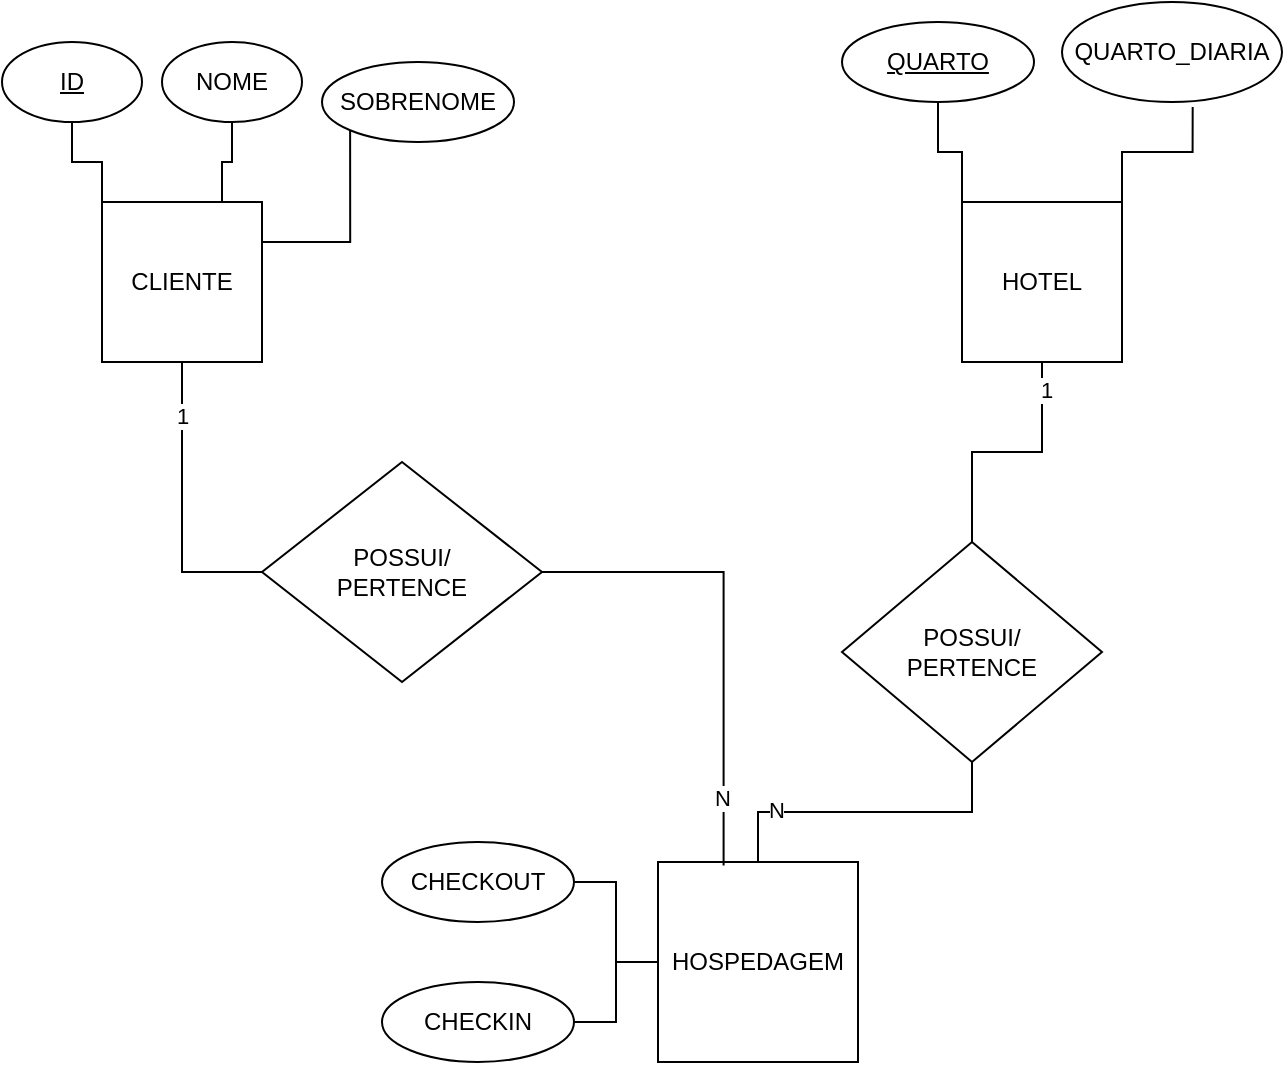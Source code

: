 <mxfile version="20.2.7" type="device"><diagram id="DhaRM2RXUB3bgk7BfDgU" name="Página-1"><mxGraphModel dx="1185" dy="635" grid="1" gridSize="10" guides="1" tooltips="1" connect="1" arrows="1" fold="1" page="1" pageScale="1" pageWidth="827" pageHeight="1169" math="0" shadow="0"><root><mxCell id="0"/><mxCell id="1" parent="0"/><mxCell id="m-fFGvaLOsZZxz3_L2We-4" style="edgeStyle=orthogonalEdgeStyle;rounded=0;orthogonalLoop=1;jettySize=auto;html=1;exitX=0;exitY=0;exitDx=0;exitDy=0;endArrow=none;endFill=0;" edge="1" parent="1" source="m-fFGvaLOsZZxz3_L2We-1" target="m-fFGvaLOsZZxz3_L2We-5"><mxGeometry relative="1" as="geometry"><mxPoint x="170" y="110" as="targetPoint"/></mxGeometry></mxCell><mxCell id="m-fFGvaLOsZZxz3_L2We-8" style="edgeStyle=orthogonalEdgeStyle;rounded=0;orthogonalLoop=1;jettySize=auto;html=1;exitX=0.75;exitY=0;exitDx=0;exitDy=0;entryX=0.5;entryY=1;entryDx=0;entryDy=0;endArrow=none;endFill=0;" edge="1" parent="1" source="m-fFGvaLOsZZxz3_L2We-1" target="m-fFGvaLOsZZxz3_L2We-6"><mxGeometry relative="1" as="geometry"/></mxCell><mxCell id="m-fFGvaLOsZZxz3_L2We-9" style="edgeStyle=orthogonalEdgeStyle;rounded=0;orthogonalLoop=1;jettySize=auto;html=1;exitX=1;exitY=0.25;exitDx=0;exitDy=0;entryX=0;entryY=1;entryDx=0;entryDy=0;endArrow=none;endFill=0;" edge="1" parent="1" source="m-fFGvaLOsZZxz3_L2We-1" target="m-fFGvaLOsZZxz3_L2We-7"><mxGeometry relative="1" as="geometry"/></mxCell><mxCell id="m-fFGvaLOsZZxz3_L2We-30" style="edgeStyle=orthogonalEdgeStyle;rounded=0;orthogonalLoop=1;jettySize=auto;html=1;exitX=0.5;exitY=1;exitDx=0;exitDy=0;entryX=0;entryY=0.5;entryDx=0;entryDy=0;endArrow=none;endFill=0;" edge="1" parent="1" source="m-fFGvaLOsZZxz3_L2We-1" target="m-fFGvaLOsZZxz3_L2We-29"><mxGeometry relative="1" as="geometry"/></mxCell><mxCell id="m-fFGvaLOsZZxz3_L2We-31" value="1" style="edgeLabel;html=1;align=center;verticalAlign=middle;resizable=0;points=[];" vertex="1" connectable="0" parent="m-fFGvaLOsZZxz3_L2We-30"><mxGeometry x="-0.632" relative="1" as="geometry"><mxPoint as="offset"/></mxGeometry></mxCell><mxCell id="m-fFGvaLOsZZxz3_L2We-1" value="CLIENTE" style="whiteSpace=wrap;html=1;aspect=fixed;" vertex="1" parent="1"><mxGeometry x="170" y="190" width="80" height="80" as="geometry"/></mxCell><mxCell id="m-fFGvaLOsZZxz3_L2We-12" style="edgeStyle=orthogonalEdgeStyle;rounded=0;orthogonalLoop=1;jettySize=auto;html=1;exitX=0;exitY=0;exitDx=0;exitDy=0;entryX=0.5;entryY=1;entryDx=0;entryDy=0;endArrow=none;endFill=0;" edge="1" parent="1" source="m-fFGvaLOsZZxz3_L2We-2" target="m-fFGvaLOsZZxz3_L2We-10"><mxGeometry relative="1" as="geometry"/></mxCell><mxCell id="m-fFGvaLOsZZxz3_L2We-13" style="edgeStyle=orthogonalEdgeStyle;rounded=0;orthogonalLoop=1;jettySize=auto;html=1;exitX=1;exitY=0;exitDx=0;exitDy=0;entryX=0.594;entryY=1.05;entryDx=0;entryDy=0;entryPerimeter=0;endArrow=none;endFill=0;" edge="1" parent="1" source="m-fFGvaLOsZZxz3_L2We-2" target="m-fFGvaLOsZZxz3_L2We-11"><mxGeometry relative="1" as="geometry"/></mxCell><mxCell id="m-fFGvaLOsZZxz3_L2We-2" value="HOTEL" style="whiteSpace=wrap;html=1;aspect=fixed;" vertex="1" parent="1"><mxGeometry x="600" y="190" width="80" height="80" as="geometry"/></mxCell><mxCell id="m-fFGvaLOsZZxz3_L2We-3" value="HOSPEDAGEM" style="whiteSpace=wrap;html=1;aspect=fixed;" vertex="1" parent="1"><mxGeometry x="448" y="520" width="100" height="100" as="geometry"/></mxCell><mxCell id="m-fFGvaLOsZZxz3_L2We-5" value="&lt;u&gt;ID&lt;/u&gt;" style="ellipse;whiteSpace=wrap;html=1;" vertex="1" parent="1"><mxGeometry x="120" y="110" width="70" height="40" as="geometry"/></mxCell><mxCell id="m-fFGvaLOsZZxz3_L2We-6" value="NOME" style="ellipse;whiteSpace=wrap;html=1;" vertex="1" parent="1"><mxGeometry x="200" y="110" width="70" height="40" as="geometry"/></mxCell><mxCell id="m-fFGvaLOsZZxz3_L2We-7" value="SOBRENOME" style="ellipse;whiteSpace=wrap;html=1;" vertex="1" parent="1"><mxGeometry x="280" y="120" width="96" height="40" as="geometry"/></mxCell><mxCell id="m-fFGvaLOsZZxz3_L2We-10" value="&lt;u&gt;QUARTO&lt;/u&gt;" style="ellipse;whiteSpace=wrap;html=1;" vertex="1" parent="1"><mxGeometry x="540" y="100" width="96" height="40" as="geometry"/></mxCell><mxCell id="m-fFGvaLOsZZxz3_L2We-11" value="QUARTO_DIARIA" style="ellipse;whiteSpace=wrap;html=1;" vertex="1" parent="1"><mxGeometry x="650" y="90" width="110" height="50" as="geometry"/></mxCell><mxCell id="m-fFGvaLOsZZxz3_L2We-21" value="" style="edgeStyle=orthogonalEdgeStyle;rounded=0;orthogonalLoop=1;jettySize=auto;html=1;endArrow=none;endFill=0;" edge="1" parent="1" source="m-fFGvaLOsZZxz3_L2We-14" target="m-fFGvaLOsZZxz3_L2We-3"><mxGeometry relative="1" as="geometry"/></mxCell><mxCell id="m-fFGvaLOsZZxz3_L2We-14" value="CHECKIN" style="ellipse;whiteSpace=wrap;html=1;" vertex="1" parent="1"><mxGeometry x="310" y="580" width="96" height="40" as="geometry"/></mxCell><mxCell id="m-fFGvaLOsZZxz3_L2We-22" value="" style="edgeStyle=orthogonalEdgeStyle;rounded=0;orthogonalLoop=1;jettySize=auto;html=1;endArrow=none;endFill=0;" edge="1" parent="1" source="m-fFGvaLOsZZxz3_L2We-15" target="m-fFGvaLOsZZxz3_L2We-3"><mxGeometry relative="1" as="geometry"/></mxCell><mxCell id="m-fFGvaLOsZZxz3_L2We-15" value="CHECKOUT" style="ellipse;whiteSpace=wrap;html=1;" vertex="1" parent="1"><mxGeometry x="310" y="510" width="96" height="40" as="geometry"/></mxCell><mxCell id="m-fFGvaLOsZZxz3_L2We-25" value="" style="edgeStyle=orthogonalEdgeStyle;rounded=0;orthogonalLoop=1;jettySize=auto;html=1;endArrow=none;endFill=0;" edge="1" parent="1" source="m-fFGvaLOsZZxz3_L2We-24" target="m-fFGvaLOsZZxz3_L2We-2"><mxGeometry relative="1" as="geometry"/></mxCell><mxCell id="m-fFGvaLOsZZxz3_L2We-27" value="1" style="edgeLabel;html=1;align=center;verticalAlign=middle;resizable=0;points=[];" vertex="1" connectable="0" parent="m-fFGvaLOsZZxz3_L2We-25"><mxGeometry x="0.781" y="-2" relative="1" as="geometry"><mxPoint as="offset"/></mxGeometry></mxCell><mxCell id="m-fFGvaLOsZZxz3_L2We-26" style="edgeStyle=orthogonalEdgeStyle;rounded=0;orthogonalLoop=1;jettySize=auto;html=1;exitX=0.5;exitY=1;exitDx=0;exitDy=0;entryX=0.5;entryY=0;entryDx=0;entryDy=0;endArrow=none;endFill=0;" edge="1" parent="1" source="m-fFGvaLOsZZxz3_L2We-24" target="m-fFGvaLOsZZxz3_L2We-3"><mxGeometry relative="1" as="geometry"/></mxCell><mxCell id="m-fFGvaLOsZZxz3_L2We-28" value="N" style="edgeLabel;html=1;align=center;verticalAlign=middle;resizable=0;points=[];" vertex="1" connectable="0" parent="m-fFGvaLOsZZxz3_L2We-26"><mxGeometry x="0.575" y="-1" relative="1" as="geometry"><mxPoint as="offset"/></mxGeometry></mxCell><mxCell id="m-fFGvaLOsZZxz3_L2We-24" value="POSSUI/&lt;br&gt;PERTENCE" style="rhombus;whiteSpace=wrap;html=1;" vertex="1" parent="1"><mxGeometry x="540" y="360" width="130" height="110" as="geometry"/></mxCell><mxCell id="m-fFGvaLOsZZxz3_L2We-32" style="edgeStyle=orthogonalEdgeStyle;rounded=0;orthogonalLoop=1;jettySize=auto;html=1;exitX=1;exitY=0.5;exitDx=0;exitDy=0;entryX=0.328;entryY=0.017;entryDx=0;entryDy=0;entryPerimeter=0;endArrow=none;endFill=0;" edge="1" parent="1" source="m-fFGvaLOsZZxz3_L2We-29" target="m-fFGvaLOsZZxz3_L2We-3"><mxGeometry relative="1" as="geometry"/></mxCell><mxCell id="m-fFGvaLOsZZxz3_L2We-33" value="N" style="edgeLabel;html=1;align=center;verticalAlign=middle;resizable=0;points=[];" vertex="1" connectable="0" parent="m-fFGvaLOsZZxz3_L2We-32"><mxGeometry x="0.719" y="-1" relative="1" as="geometry"><mxPoint as="offset"/></mxGeometry></mxCell><mxCell id="m-fFGvaLOsZZxz3_L2We-29" value="POSSUI/&lt;br&gt;PERTENCE" style="rhombus;whiteSpace=wrap;html=1;" vertex="1" parent="1"><mxGeometry x="250" y="320" width="140" height="110" as="geometry"/></mxCell></root></mxGraphModel></diagram></mxfile>